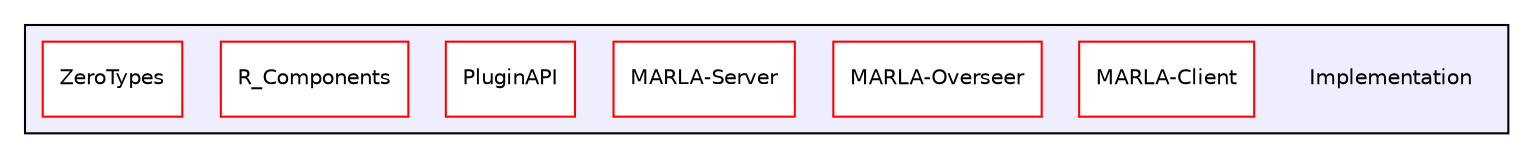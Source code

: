 digraph "D:/Work/Programmieren/Java/D-MARLA/Implementation" {
  compound=true
  node [ fontsize="10", fontname="Helvetica"];
  edge [ labelfontsize="10", labelfontname="Helvetica"];
  subgraph clusterdir_df0304752b06677cfa1dca6199f47c69 {
    graph [ bgcolor="#eeeeff", pencolor="black", label="" URL="dir_df0304752b06677cfa1dca6199f47c69.html"];
    dir_df0304752b06677cfa1dca6199f47c69 [shape=plaintext label="Implementation"];
    dir_9d824b7d9f72e8edc14bfc50d56e5255 [shape=box label="MARLA-Client" color="red" fillcolor="white" style="filled" URL="dir_9d824b7d9f72e8edc14bfc50d56e5255.html"];
    dir_7336d76966cbc61dea00521a7fe022e7 [shape=box label="MARLA-Overseer" color="red" fillcolor="white" style="filled" URL="dir_7336d76966cbc61dea00521a7fe022e7.html"];
    dir_df7ba0713187a0f813e54fe96bb624f3 [shape=box label="MARLA-Server" color="red" fillcolor="white" style="filled" URL="dir_df7ba0713187a0f813e54fe96bb624f3.html"];
    dir_1d754f9aabca48f119f52606f4dbd846 [shape=box label="PluginAPI" color="red" fillcolor="white" style="filled" URL="dir_1d754f9aabca48f119f52606f4dbd846.html"];
    dir_3620bb53abd0f5cae4c369c1e1987135 [shape=box label="R_Components" color="red" fillcolor="white" style="filled" URL="dir_3620bb53abd0f5cae4c369c1e1987135.html"];
    dir_cdec1c9683b0f0c476f288b19d494731 [shape=box label="ZeroTypes" color="red" fillcolor="white" style="filled" URL="dir_cdec1c9683b0f0c476f288b19d494731.html"];
  }
}
